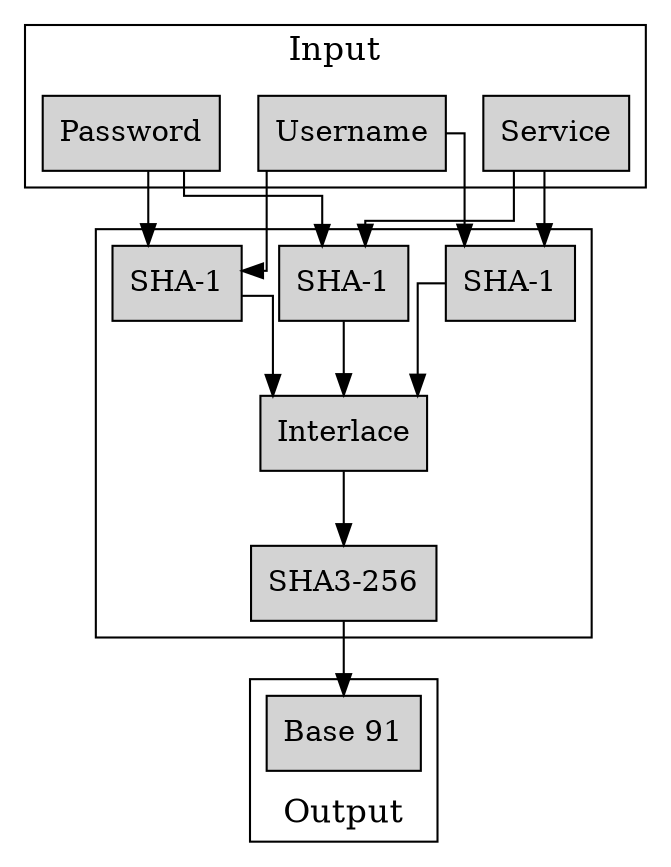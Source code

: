digraph d {

    // settings
    graph [fontsize=16 compound=true, splines=ortho];
    node [shape=rect fontsize=14, style=filled];

    // inputs
    subgraph cluster_input {

        // label
        label = "Input";

        // input nodes
        s [label = "Service"];
        u [label = "Username"];
        p [label = "Password"];


    }

    // hashes
    subgraph cluster_hash {

        // hash nodes
        sh [label = "SHA-1"];
        uh [label = "SHA-1"];
        ph [label = "SHA-1"];

        // hash inputs
        s -> {sh, uh}
        u -> {uh, ph}
        p -> {ph, sh}

        // interlace
        i [label = "Interlace"];
        sh -> i
        uh -> i
        ph -> i

        // final hash
        fh [label = "SHA3-256"];
        i -> fh
    }

    // output
    subgraph cluster_output {

        // label
        label = "Output"
        labelloc="b"

        // encoding
        out [label = "Base 91"];
        fh -> out;
    }
}